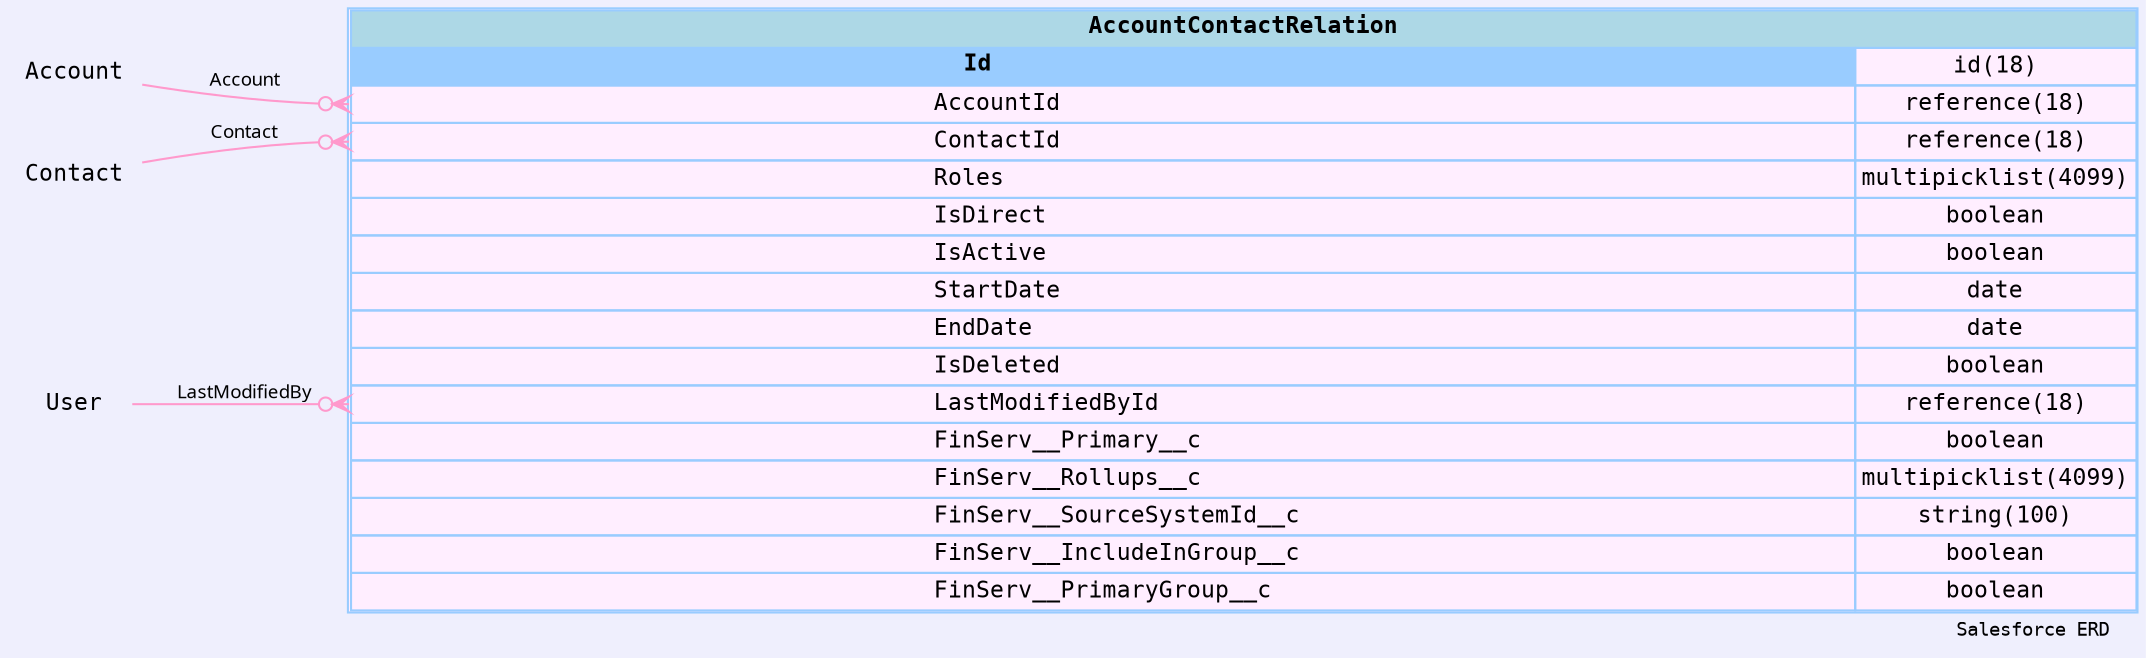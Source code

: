 
        digraph "Salesforce+ ERD" {  
            graph [  
              rankdir="RL"  
              bgcolor="#efeffd"  
              label="Salesforce ERD "  
              labeljust="r"  
              nodesep="0.18"  
              ranksep="0.46"        
              fontname="Courier"  
              fontsize="9"  
            ];  
            node [  
              fontname="Courier"  
              fontsize="11"  
              shape="plaintext"  
              color="#99ccff"  
            ];  
            edge [ arrowsize="0.8"   ];
        
            AccountContactRelation [shape=none, margin=0, label=<
                <table border="1" cellborder="1" cellspacing="0" bgcolor="#ffeeff" >   
                  <tr><td colspan="3" bgcolor="lightblue"><b>AccountContactRelation</b></td></tr>
             <tr>
                                        <td  bgcolor="#99ccff" port="Id" align="left">
                                           <b>Id</b>
                                        </td><td>id(18)</td></tr> <tr>
                                         <td port="AccountId" align="left">
                                         AccountId
                                       </td><td>reference(18)</td></tr> <tr>
                                         <td port="ContactId" align="left">
                                         ContactId
                                       </td><td>reference(18)</td></tr> <tr>
                                         <td port="Roles" align="left">
                                         Roles
                                       </td><td>multipicklist(4099)</td></tr> <tr>
                                         <td port="IsDirect" align="left">
                                         IsDirect
                                       </td><td>boolean</td></tr> <tr>
                                         <td port="IsActive" align="left">
                                         IsActive
                                       </td><td>boolean</td></tr> <tr>
                                         <td port="StartDate" align="left">
                                         StartDate
                                       </td><td>date</td></tr> <tr>
                                         <td port="EndDate" align="left">
                                         EndDate
                                       </td><td>date</td></tr> <tr>
                                         <td port="IsDeleted" align="left">
                                         IsDeleted
                                       </td><td>boolean</td></tr> <tr>
                                         <td port="LastModifiedById" align="left">
                                         LastModifiedById
                                       </td><td>reference(18)</td></tr> <tr>
                                         <td port="FinServ__Primary__c" align="left">
                                         FinServ__Primary__c
                                       </td><td>boolean</td></tr> <tr>
                                         <td port="FinServ__Rollups__c" align="left">
                                         FinServ__Rollups__c
                                       </td><td>multipicklist(4099)</td></tr> <tr>
                                         <td port="FinServ__SourceSystemId__c" align="left">
                                         FinServ__SourceSystemId__c
                                       </td><td>string(100)</td></tr> <tr>
                                         <td port="FinServ__IncludeInGroup__c" align="left">
                                         FinServ__IncludeInGroup__c
                                       </td><td>boolean</td></tr> <tr>
                                         <td port="FinServ__PrimaryGroup__c" align="left">
                                         FinServ__PrimaryGroup__c
                                       </td><td>boolean</td></tr>            
                </table>
                >
                  URL="#"
                  tooltip=" AccountContactRelation "
                ];
            
                            "AccountContactRelation" : "AccountId": w -> 
                                  "Account" : "Id" 
                                           : e 
                                          [arrowhead=none 
                                           dir=back 
                                           arrowtail=crowodot 
                                           color="#ff99cc"
                                           label="Account"
                                           fontname="Monaco"
                                           fontsize="9"
                                          ];
                      
                            "AccountContactRelation" : "ContactId": w -> 
                                  "Contact" : "Id" 
                                           : e 
                                          [arrowhead=none 
                                           dir=back 
                                           arrowtail=crowodot 
                                           color="#ff99cc"
                                           label="Contact"
                                           fontname="Monaco"
                                           fontsize="9"
                                          ];
                      
                            "AccountContactRelation" : "LastModifiedById": w -> 
                                  "User" : "Id" 
                                           : e 
                                          [arrowhead=none 
                                           dir=back 
                                           arrowtail=crowodot 
                                           color="#ff99cc"
                                           label="LastModifiedBy"
                                           fontname="Monaco"
                                           fontsize="9"
                                          ];
                      }